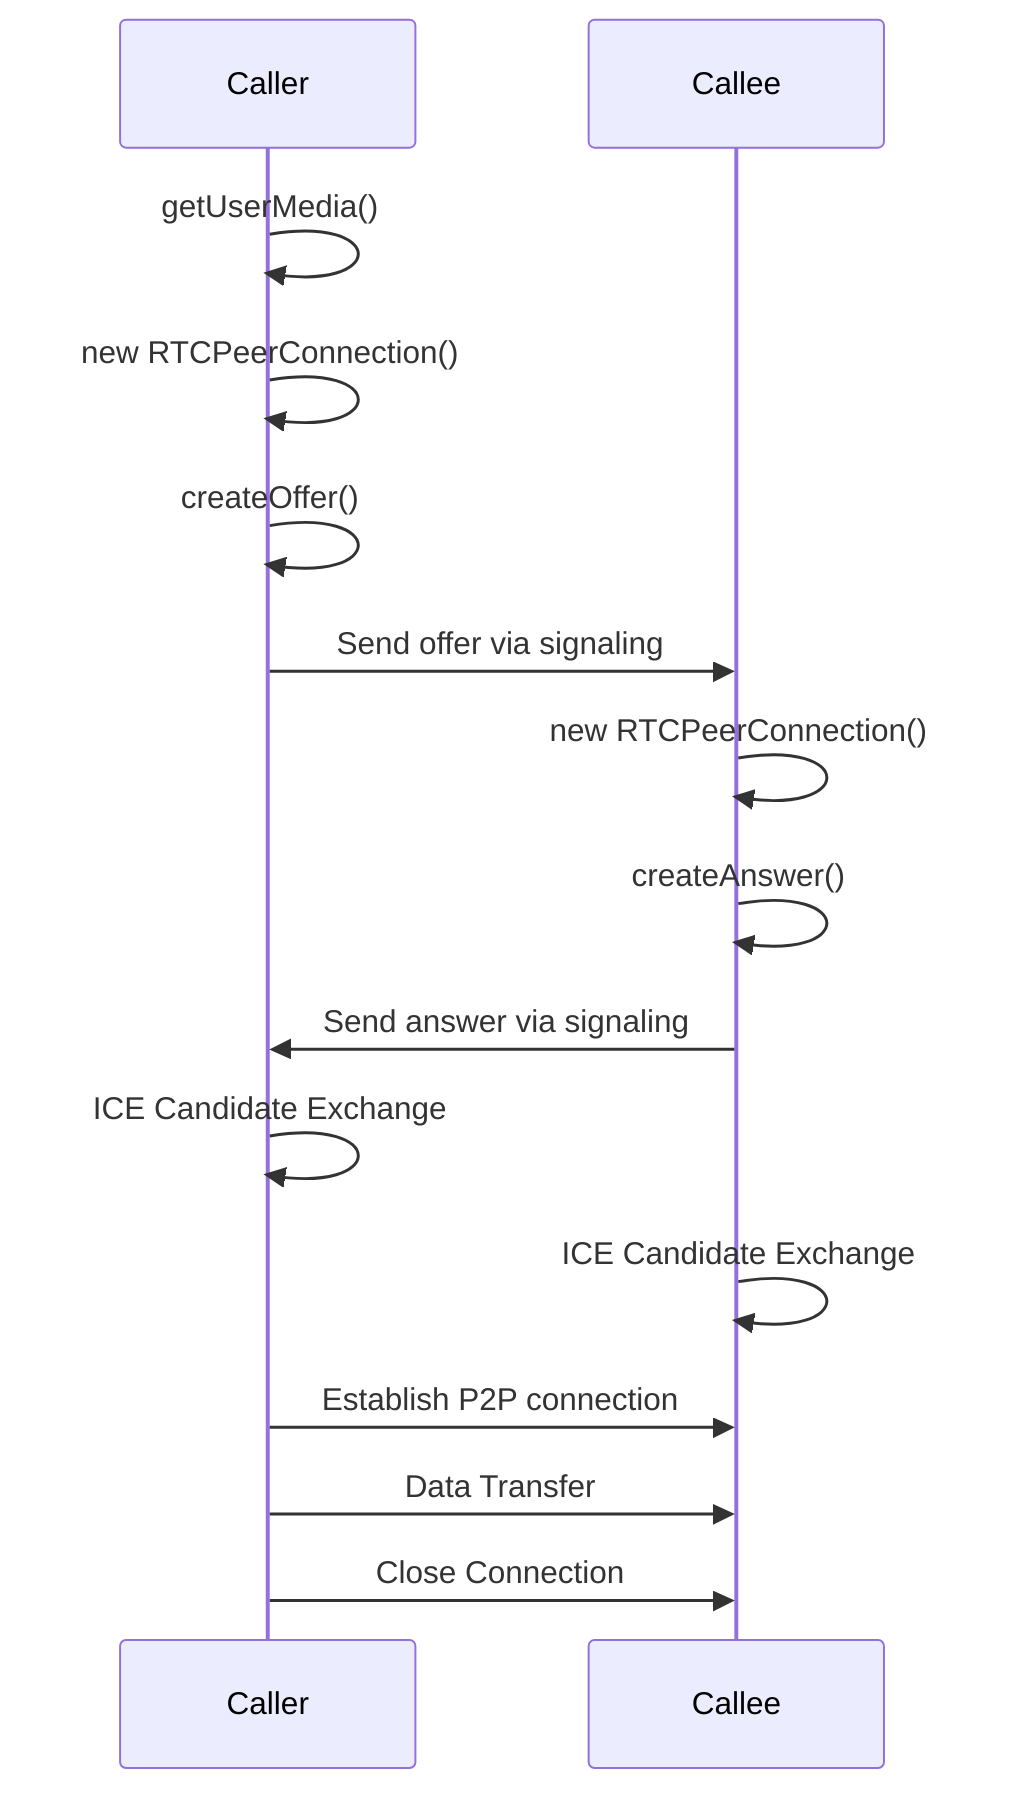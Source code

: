 sequenceDiagram
  participant User1 as Caller
  participant User2 as Callee
  User1->>User1: getUserMedia()
  User1->>User1: new RTCPeerConnection()
  User1->>User1: createOffer()
  User1->>User2: Send offer via signaling
  User2->>User2: new RTCPeerConnection()
  User2->>User2: createAnswer()
  User2->>User1: Send answer via signaling
  User1->>User1: ICE Candidate Exchange
  User2->>User2: ICE Candidate Exchange
  User1->>User2: Establish P2P connection
  User1->>User2: Data Transfer
  User1->>User2: Close Connection